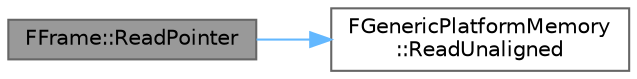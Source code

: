 digraph "FFrame::ReadPointer"
{
 // INTERACTIVE_SVG=YES
 // LATEX_PDF_SIZE
  bgcolor="transparent";
  edge [fontname=Helvetica,fontsize=10,labelfontname=Helvetica,labelfontsize=10];
  node [fontname=Helvetica,fontsize=10,shape=box,height=0.2,width=0.4];
  rankdir="LR";
  Node1 [id="Node000001",label="FFrame::ReadPointer",height=0.2,width=0.4,color="gray40", fillcolor="grey60", style="filled", fontcolor="black",tooltip=" "];
  Node1 -> Node2 [id="edge1_Node000001_Node000002",color="steelblue1",style="solid",tooltip=" "];
  Node2 [id="Node000002",label="FGenericPlatformMemory\l::ReadUnaligned",height=0.2,width=0.4,color="grey40", fillcolor="white", style="filled",URL="$d3/dfd/structFGenericPlatformMemory.html#a1b61fa8be4045ac8e9e6624d9b1fddc3",tooltip="Loads a simple POD type from unaligned memory."];
}
